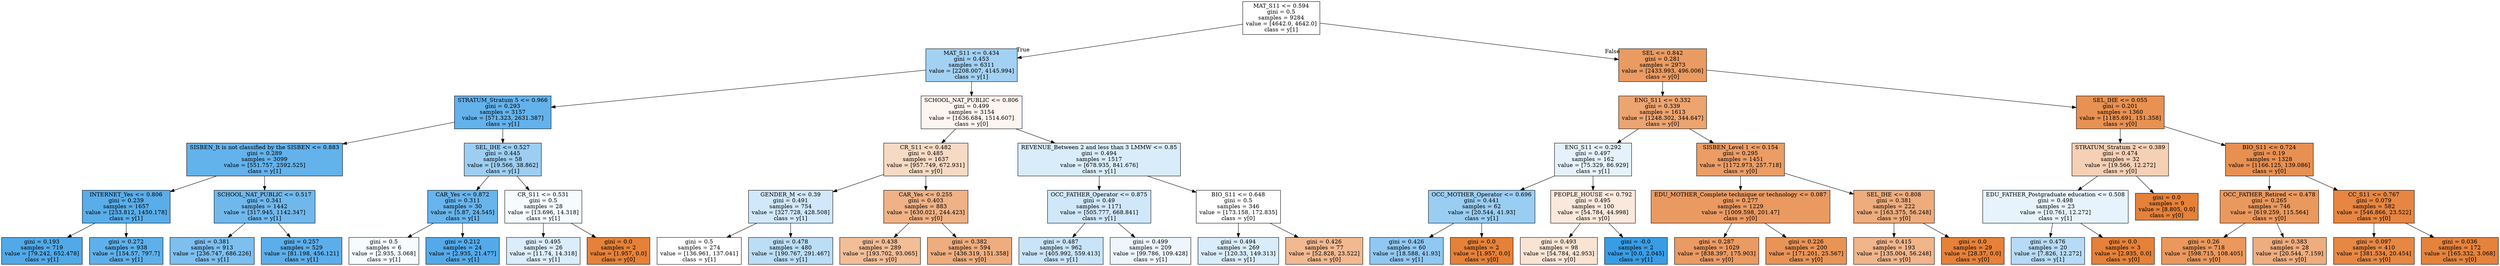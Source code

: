 digraph Tree {
node [shape=box, style="filled", color="black"] ;
0 [label="MAT_S11 <= 0.594\ngini = 0.5\nsamples = 9284\nvalue = [4642.0, 4642.0]\nclass = y[1]", fillcolor="#ffffff"] ;
1 [label="MAT_S11 <= 0.434\ngini = 0.453\nsamples = 6311\nvalue = [2208.007, 4145.994]\nclass = y[1]", fillcolor="#a2d1f3"] ;
0 -> 1 [labeldistance=2.5, labelangle=45, headlabel="True"] ;
2 [label="STRATUM_Stratum 5 <= 0.966\ngini = 0.293\nsamples = 3157\nvalue = [571.323, 2631.387]\nclass = y[1]", fillcolor="#64b2eb"] ;
1 -> 2 ;
3 [label="SISBEN_It is not classified by the SISBEN <= 0.883\ngini = 0.289\nsamples = 3099\nvalue = [551.757, 2592.525]\nclass = y[1]", fillcolor="#63b2eb"] ;
2 -> 3 ;
4 [label="INTERNET_Yes <= 0.806\ngini = 0.239\nsamples = 1657\nvalue = [233.812, 1450.178]\nclass = y[1]", fillcolor="#59ade9"] ;
3 -> 4 ;
5 [label="gini = 0.193\nsamples = 719\nvalue = [79.242, 652.478]\nclass = y[1]", fillcolor="#51a9e8"] ;
4 -> 5 ;
6 [label="gini = 0.272\nsamples = 938\nvalue = [154.57, 797.7]\nclass = y[1]", fillcolor="#5fb0ea"] ;
4 -> 6 ;
7 [label="SCHOOL_NAT_PUBLIC <= 0.517\ngini = 0.341\nsamples = 1442\nvalue = [317.945, 1142.347]\nclass = y[1]", fillcolor="#70b8ec"] ;
3 -> 7 ;
8 [label="gini = 0.381\nsamples = 913\nvalue = [236.747, 686.226]\nclass = y[1]", fillcolor="#7dbfee"] ;
7 -> 8 ;
9 [label="gini = 0.257\nsamples = 529\nvalue = [81.198, 456.121]\nclass = y[1]", fillcolor="#5caeea"] ;
7 -> 9 ;
10 [label="SEL_IHE <= 0.527\ngini = 0.445\nsamples = 58\nvalue = [19.566, 38.862]\nclass = y[1]", fillcolor="#9dcef2"] ;
2 -> 10 ;
11 [label="CAR_Yes <= 0.872\ngini = 0.311\nsamples = 30\nvalue = [5.87, 24.545]\nclass = y[1]", fillcolor="#68b4eb"] ;
10 -> 11 ;
12 [label="gini = 0.5\nsamples = 6\nvalue = [2.935, 3.068]\nclass = y[1]", fillcolor="#f6fbfe"] ;
11 -> 12 ;
13 [label="gini = 0.212\nsamples = 24\nvalue = [2.935, 21.477]\nclass = y[1]", fillcolor="#54aae9"] ;
11 -> 13 ;
14 [label="CR_S11 <= 0.531\ngini = 0.5\nsamples = 28\nvalue = [13.696, 14.318]\nclass = y[1]", fillcolor="#f6fbfe"] ;
10 -> 14 ;
15 [label="gini = 0.495\nsamples = 26\nvalue = [11.74, 14.318]\nclass = y[1]", fillcolor="#dbedfa"] ;
14 -> 15 ;
16 [label="gini = 0.0\nsamples = 2\nvalue = [1.957, 0.0]\nclass = y[0]", fillcolor="#e58139"] ;
14 -> 16 ;
17 [label="SCHOOL_NAT_PUBLIC <= 0.806\ngini = 0.499\nsamples = 3154\nvalue = [1636.684, 1514.607]\nclass = y[0]", fillcolor="#fdf6f0"] ;
1 -> 17 ;
18 [label="CR_S11 <= 0.482\ngini = 0.485\nsamples = 1637\nvalue = [957.749, 672.931]\nclass = y[0]", fillcolor="#f7dac4"] ;
17 -> 18 ;
19 [label="GENDER_M <= 0.39\ngini = 0.491\nsamples = 754\nvalue = [327.728, 428.508]\nclass = y[1]", fillcolor="#d0e8f9"] ;
18 -> 19 ;
20 [label="gini = 0.5\nsamples = 274\nvalue = [136.961, 137.041]\nclass = y[1]", fillcolor="#ffffff"] ;
19 -> 20 ;
21 [label="gini = 0.478\nsamples = 480\nvalue = [190.767, 291.467]\nclass = y[1]", fillcolor="#bbddf6"] ;
19 -> 21 ;
22 [label="CAR_Yes <= 0.255\ngini = 0.403\nsamples = 883\nvalue = [630.021, 244.423]\nclass = y[0]", fillcolor="#efb286"] ;
18 -> 22 ;
23 [label="gini = 0.438\nsamples = 289\nvalue = [193.702, 93.065]\nclass = y[0]", fillcolor="#f1be98"] ;
22 -> 23 ;
24 [label="gini = 0.382\nsamples = 594\nvalue = [436.319, 151.358]\nclass = y[0]", fillcolor="#eead7e"] ;
22 -> 24 ;
25 [label="REVENUE_Between 2 and less than 3 LMMW <= 0.85\ngini = 0.494\nsamples = 1517\nvalue = [678.935, 841.676]\nclass = y[1]", fillcolor="#d9ecfa"] ;
17 -> 25 ;
26 [label="OCC_FATHER_Operator <= 0.875\ngini = 0.49\nsamples = 1171\nvalue = [505.777, 668.841]\nclass = y[1]", fillcolor="#cfe7f9"] ;
25 -> 26 ;
27 [label="gini = 0.487\nsamples = 962\nvalue = [405.992, 559.413]\nclass = y[1]", fillcolor="#c9e4f8"] ;
26 -> 27 ;
28 [label="gini = 0.499\nsamples = 209\nvalue = [99.786, 109.428]\nclass = y[1]", fillcolor="#eef6fd"] ;
26 -> 28 ;
29 [label="BIO_S11 <= 0.648\ngini = 0.5\nsamples = 346\nvalue = [173.158, 172.835]\nclass = y[0]", fillcolor="#ffffff"] ;
25 -> 29 ;
30 [label="gini = 0.494\nsamples = 269\nvalue = [120.33, 149.313]\nclass = y[1]", fillcolor="#d9ecfa"] ;
29 -> 30 ;
31 [label="gini = 0.426\nsamples = 77\nvalue = [52.828, 23.522]\nclass = y[0]", fillcolor="#f1b991"] ;
29 -> 31 ;
32 [label="SEL <= 0.842\ngini = 0.281\nsamples = 2973\nvalue = [2433.993, 496.006]\nclass = y[0]", fillcolor="#ea9b61"] ;
0 -> 32 [labeldistance=2.5, labelangle=-45, headlabel="False"] ;
33 [label="ENG_S11 <= 0.332\ngini = 0.339\nsamples = 1613\nvalue = [1248.302, 344.647]\nclass = y[0]", fillcolor="#eca470"] ;
32 -> 33 ;
34 [label="ENG_S11 <= 0.292\ngini = 0.497\nsamples = 162\nvalue = [75.329, 86.929]\nclass = y[1]", fillcolor="#e5f2fc"] ;
33 -> 34 ;
35 [label="OCC_MOTHER_Operator <= 0.696\ngini = 0.441\nsamples = 62\nvalue = [20.544, 41.93]\nclass = y[1]", fillcolor="#9acdf2"] ;
34 -> 35 ;
36 [label="gini = 0.426\nsamples = 60\nvalue = [18.588, 41.93]\nclass = y[1]", fillcolor="#91c8f1"] ;
35 -> 36 ;
37 [label="gini = 0.0\nsamples = 2\nvalue = [1.957, 0.0]\nclass = y[0]", fillcolor="#e58139"] ;
35 -> 37 ;
38 [label="PEOPLE_HOUSE <= 0.792\ngini = 0.495\nsamples = 100\nvalue = [54.784, 44.998]\nclass = y[0]", fillcolor="#fae8dc"] ;
34 -> 38 ;
39 [label="gini = 0.493\nsamples = 98\nvalue = [54.784, 42.953]\nclass = y[0]", fillcolor="#f9e4d4"] ;
38 -> 39 ;
40 [label="gini = -0.0\nsamples = 2\nvalue = [0.0, 2.045]\nclass = y[1]", fillcolor="#399de5"] ;
38 -> 40 ;
41 [label="SISBEN_Level 1 <= 0.154\ngini = 0.295\nsamples = 1451\nvalue = [1172.973, 257.718]\nclass = y[0]", fillcolor="#eb9d65"] ;
33 -> 41 ;
42 [label="EDU_MOTHER_Complete technique or technology <= 0.087\ngini = 0.277\nsamples = 1229\nvalue = [1009.598, 201.47]\nclass = y[0]", fillcolor="#ea9a61"] ;
41 -> 42 ;
43 [label="gini = 0.287\nsamples = 1029\nvalue = [838.397, 175.903]\nclass = y[0]", fillcolor="#ea9b63"] ;
42 -> 43 ;
44 [label="gini = 0.226\nsamples = 200\nvalue = [171.201, 25.567]\nclass = y[0]", fillcolor="#e99457"] ;
42 -> 44 ;
45 [label="SEL_IHE <= 0.808\ngini = 0.381\nsamples = 222\nvalue = [163.375, 56.248]\nclass = y[0]", fillcolor="#eeac7d"] ;
41 -> 45 ;
46 [label="gini = 0.415\nsamples = 193\nvalue = [135.004, 56.248]\nclass = y[0]", fillcolor="#f0b58b"] ;
45 -> 46 ;
47 [label="gini = 0.0\nsamples = 29\nvalue = [28.37, 0.0]\nclass = y[0]", fillcolor="#e58139"] ;
45 -> 47 ;
48 [label="SEL_IHE <= 0.055\ngini = 0.201\nsamples = 1360\nvalue = [1185.691, 151.358]\nclass = y[0]", fillcolor="#e89152"] ;
32 -> 48 ;
49 [label="STRATUM_Stratum 2 <= 0.389\ngini = 0.474\nsamples = 32\nvalue = [19.566, 12.272]\nclass = y[0]", fillcolor="#f5d0b5"] ;
48 -> 49 ;
50 [label="EDU_FATHER_Postgraduate education <= 0.508\ngini = 0.498\nsamples = 23\nvalue = [10.761, 12.272]\nclass = y[1]", fillcolor="#e7f3fc"] ;
49 -> 50 ;
51 [label="gini = 0.476\nsamples = 20\nvalue = [7.826, 12.272]\nclass = y[1]", fillcolor="#b7dbf6"] ;
50 -> 51 ;
52 [label="gini = 0.0\nsamples = 3\nvalue = [2.935, 0.0]\nclass = y[0]", fillcolor="#e58139"] ;
50 -> 52 ;
53 [label="gini = 0.0\nsamples = 9\nvalue = [8.805, 0.0]\nclass = y[0]", fillcolor="#e58139"] ;
49 -> 53 ;
54 [label="BIO_S11 <= 0.724\ngini = 0.19\nsamples = 1328\nvalue = [1166.125, 139.086]\nclass = y[0]", fillcolor="#e89051"] ;
48 -> 54 ;
55 [label="OCC_FATHER_Retired <= 0.478\ngini = 0.265\nsamples = 746\nvalue = [619.259, 115.564]\nclass = y[0]", fillcolor="#ea995e"] ;
54 -> 55 ;
56 [label="gini = 0.26\nsamples = 718\nvalue = [598.715, 108.405]\nclass = y[0]", fillcolor="#ea985d"] ;
55 -> 56 ;
57 [label="gini = 0.383\nsamples = 28\nvalue = [20.544, 7.159]\nclass = y[0]", fillcolor="#eead7e"] ;
55 -> 57 ;
58 [label="CC_S11 <= 0.767\ngini = 0.079\nsamples = 582\nvalue = [546.866, 23.522]\nclass = y[0]", fillcolor="#e68642"] ;
54 -> 58 ;
59 [label="gini = 0.097\nsamples = 410\nvalue = [381.534, 20.454]\nclass = y[0]", fillcolor="#e68844"] ;
58 -> 59 ;
60 [label="gini = 0.036\nsamples = 172\nvalue = [165.332, 3.068]\nclass = y[0]", fillcolor="#e5833d"] ;
58 -> 60 ;
}